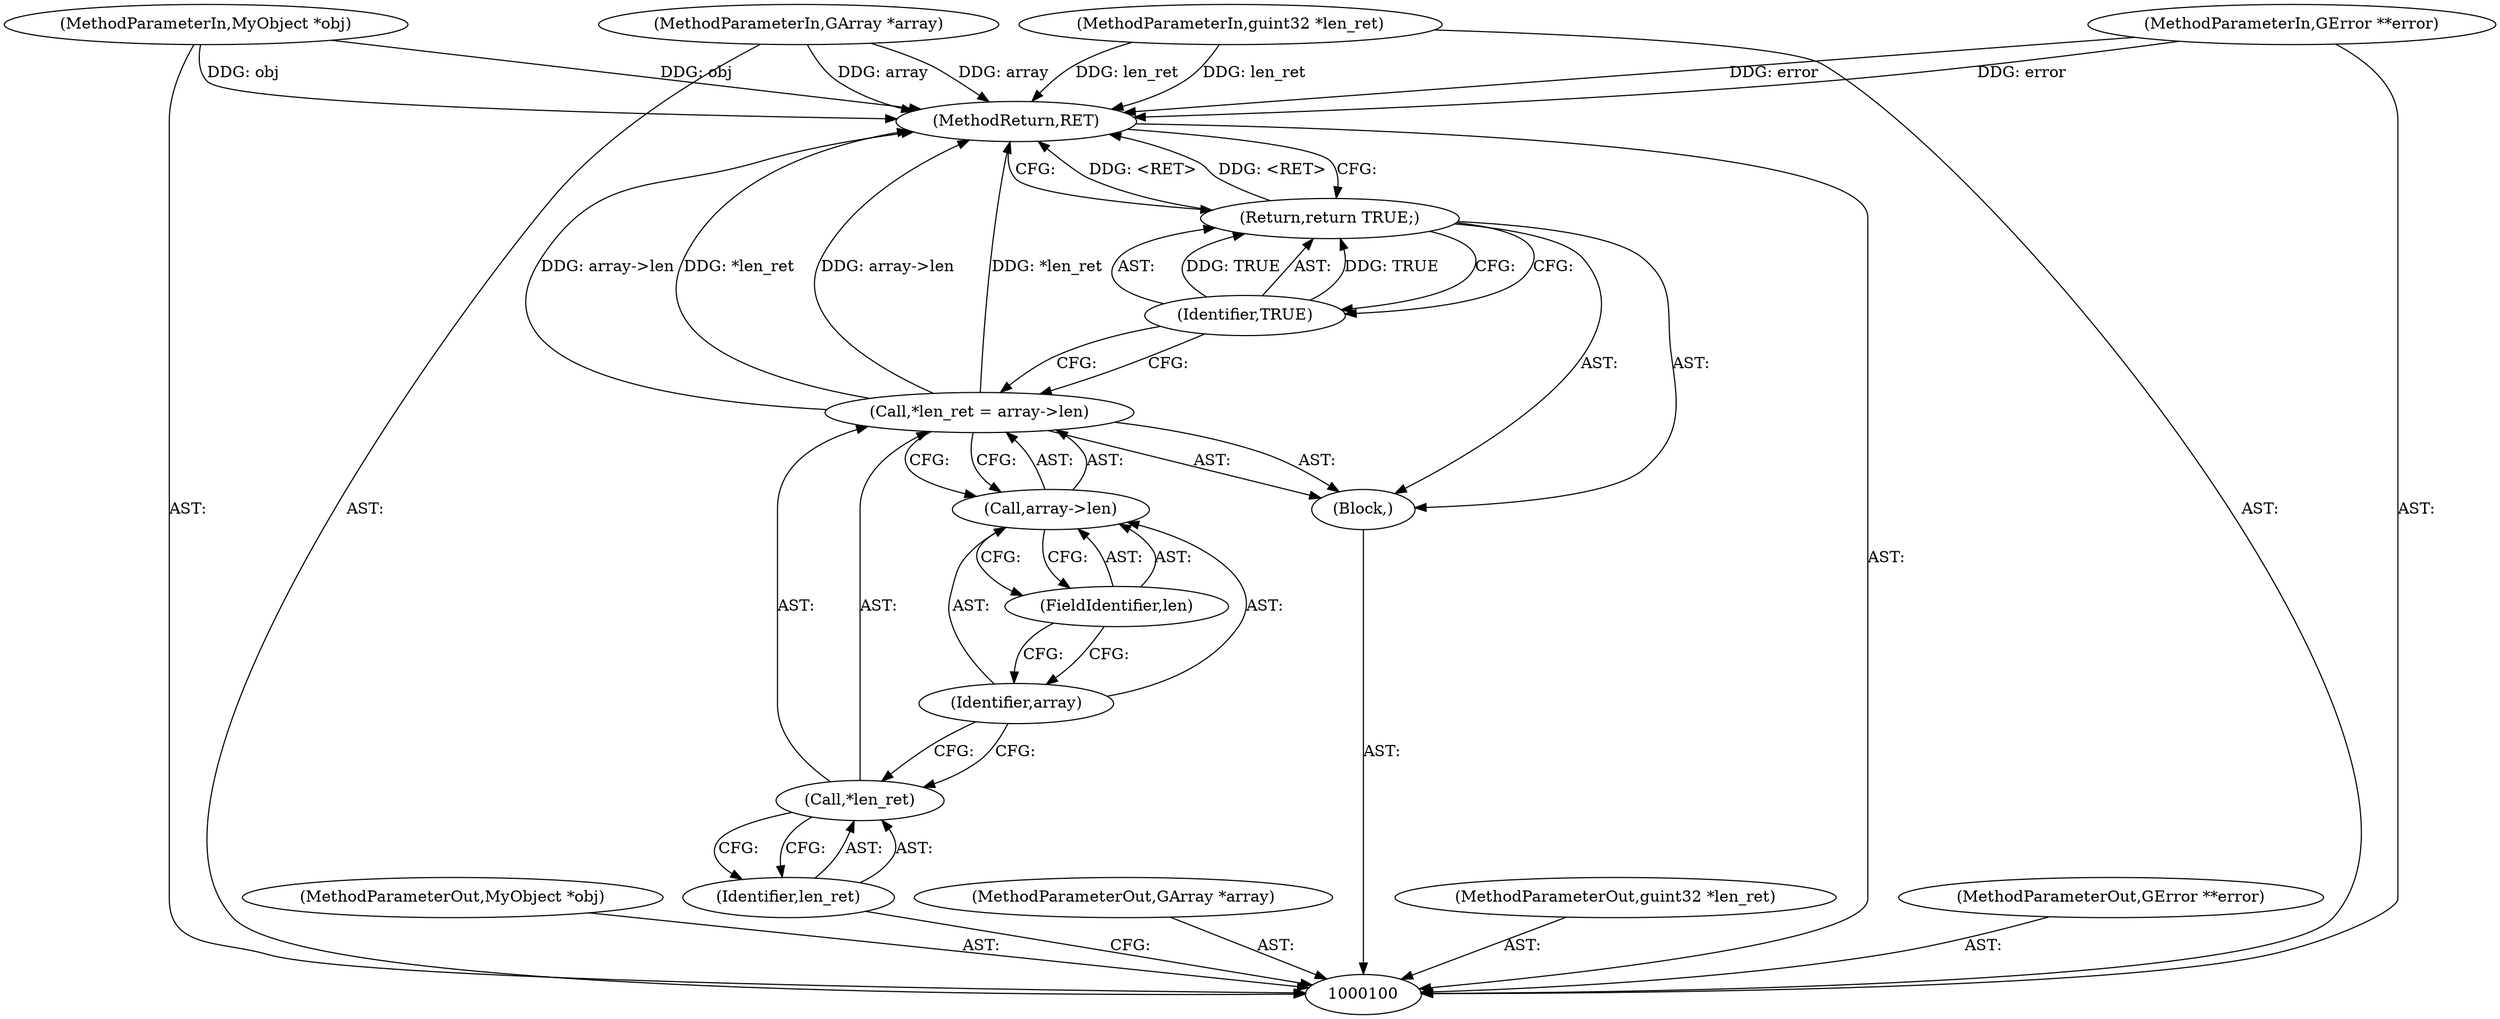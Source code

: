 digraph "1_dbus_9a6bce9b615abca6068348c1606ba8eaf13d9ae0_34" {
"1000114" [label="(MethodReturn,RET)"];
"1000101" [label="(MethodParameterIn,MyObject *obj)"];
"1000137" [label="(MethodParameterOut,MyObject *obj)"];
"1000102" [label="(MethodParameterIn,GArray *array)"];
"1000138" [label="(MethodParameterOut,GArray *array)"];
"1000103" [label="(MethodParameterIn,guint32 *len_ret)"];
"1000139" [label="(MethodParameterOut,guint32 *len_ret)"];
"1000104" [label="(MethodParameterIn,GError **error)"];
"1000140" [label="(MethodParameterOut,GError **error)"];
"1000105" [label="(Block,)"];
"1000109" [label="(Call,array->len)"];
"1000110" [label="(Identifier,array)"];
"1000106" [label="(Call,*len_ret = array->len)"];
"1000107" [label="(Call,*len_ret)"];
"1000111" [label="(FieldIdentifier,len)"];
"1000108" [label="(Identifier,len_ret)"];
"1000112" [label="(Return,return TRUE;)"];
"1000113" [label="(Identifier,TRUE)"];
"1000114" -> "1000100"  [label="AST: "];
"1000114" -> "1000112"  [label="CFG: "];
"1000112" -> "1000114"  [label="DDG: <RET>"];
"1000106" -> "1000114"  [label="DDG: *len_ret"];
"1000106" -> "1000114"  [label="DDG: array->len"];
"1000104" -> "1000114"  [label="DDG: error"];
"1000103" -> "1000114"  [label="DDG: len_ret"];
"1000102" -> "1000114"  [label="DDG: array"];
"1000101" -> "1000114"  [label="DDG: obj"];
"1000101" -> "1000100"  [label="AST: "];
"1000101" -> "1000114"  [label="DDG: obj"];
"1000137" -> "1000100"  [label="AST: "];
"1000102" -> "1000100"  [label="AST: "];
"1000102" -> "1000114"  [label="DDG: array"];
"1000138" -> "1000100"  [label="AST: "];
"1000103" -> "1000100"  [label="AST: "];
"1000103" -> "1000114"  [label="DDG: len_ret"];
"1000139" -> "1000100"  [label="AST: "];
"1000104" -> "1000100"  [label="AST: "];
"1000104" -> "1000114"  [label="DDG: error"];
"1000140" -> "1000100"  [label="AST: "];
"1000105" -> "1000100"  [label="AST: "];
"1000106" -> "1000105"  [label="AST: "];
"1000112" -> "1000105"  [label="AST: "];
"1000109" -> "1000106"  [label="AST: "];
"1000109" -> "1000111"  [label="CFG: "];
"1000110" -> "1000109"  [label="AST: "];
"1000111" -> "1000109"  [label="AST: "];
"1000106" -> "1000109"  [label="CFG: "];
"1000110" -> "1000109"  [label="AST: "];
"1000110" -> "1000107"  [label="CFG: "];
"1000111" -> "1000110"  [label="CFG: "];
"1000106" -> "1000105"  [label="AST: "];
"1000106" -> "1000109"  [label="CFG: "];
"1000107" -> "1000106"  [label="AST: "];
"1000109" -> "1000106"  [label="AST: "];
"1000113" -> "1000106"  [label="CFG: "];
"1000106" -> "1000114"  [label="DDG: *len_ret"];
"1000106" -> "1000114"  [label="DDG: array->len"];
"1000107" -> "1000106"  [label="AST: "];
"1000107" -> "1000108"  [label="CFG: "];
"1000108" -> "1000107"  [label="AST: "];
"1000110" -> "1000107"  [label="CFG: "];
"1000111" -> "1000109"  [label="AST: "];
"1000111" -> "1000110"  [label="CFG: "];
"1000109" -> "1000111"  [label="CFG: "];
"1000108" -> "1000107"  [label="AST: "];
"1000108" -> "1000100"  [label="CFG: "];
"1000107" -> "1000108"  [label="CFG: "];
"1000112" -> "1000105"  [label="AST: "];
"1000112" -> "1000113"  [label="CFG: "];
"1000113" -> "1000112"  [label="AST: "];
"1000114" -> "1000112"  [label="CFG: "];
"1000112" -> "1000114"  [label="DDG: <RET>"];
"1000113" -> "1000112"  [label="DDG: TRUE"];
"1000113" -> "1000112"  [label="AST: "];
"1000113" -> "1000106"  [label="CFG: "];
"1000112" -> "1000113"  [label="CFG: "];
"1000113" -> "1000112"  [label="DDG: TRUE"];
}
